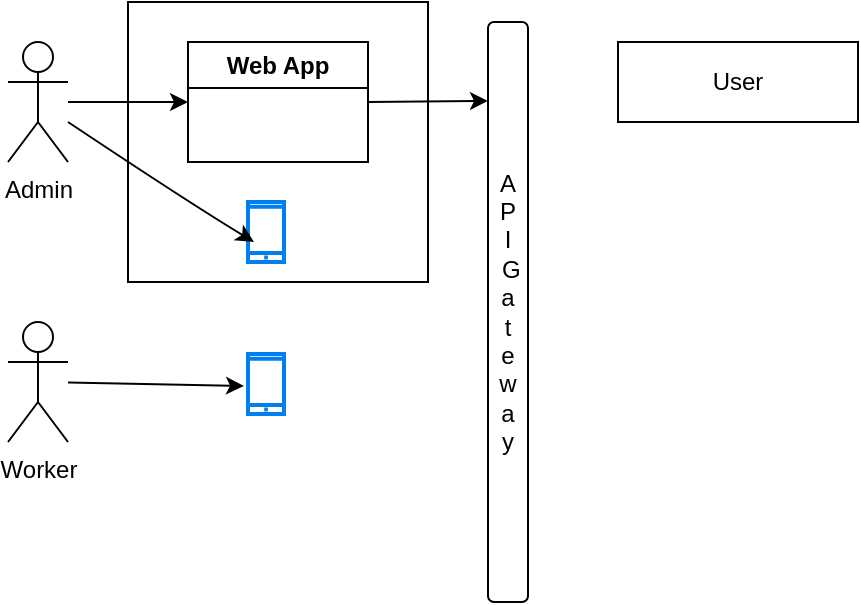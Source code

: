 <mxfile version="25.0.3">
  <diagram name="Page-1" id="EjsbMdNxCGZ8m0mxx56r">
    <mxGraphModel dx="1386" dy="755" grid="1" gridSize="10" guides="1" tooltips="1" connect="1" arrows="1" fold="1" page="1" pageScale="1" pageWidth="850" pageHeight="1100" math="0" shadow="0">
      <root>
        <mxCell id="0" />
        <mxCell id="1" parent="0" />
        <mxCell id="vr0eiFD3yKQDkcYfbocp-15" value="" style="rounded=0;whiteSpace=wrap;html=1;" vertex="1" parent="1">
          <mxGeometry x="120" y="230" width="150" height="140" as="geometry" />
        </mxCell>
        <mxCell id="vr0eiFD3yKQDkcYfbocp-1" value="User" style="rounded=0;whiteSpace=wrap;html=1;" vertex="1" parent="1">
          <mxGeometry x="365" y="250" width="120" height="40" as="geometry" />
        </mxCell>
        <mxCell id="vr0eiFD3yKQDkcYfbocp-2" value="Admin" style="shape=umlActor;verticalLabelPosition=bottom;verticalAlign=top;html=1;outlineConnect=0;" vertex="1" parent="1">
          <mxGeometry x="60" y="250" width="30" height="60" as="geometry" />
        </mxCell>
        <mxCell id="vr0eiFD3yKQDkcYfbocp-5" value="Worker" style="shape=umlActor;verticalLabelPosition=bottom;verticalAlign=top;html=1;outlineConnect=0;" vertex="1" parent="1">
          <mxGeometry x="60" y="390" width="30" height="60" as="geometry" />
        </mxCell>
        <mxCell id="vr0eiFD3yKQDkcYfbocp-9" value="A&lt;div&gt;P&lt;/div&gt;&lt;div&gt;I&lt;/div&gt;&lt;div&gt;&amp;nbsp;G&lt;div&gt;a&lt;/div&gt;&lt;div&gt;t&lt;/div&gt;&lt;div&gt;e&lt;/div&gt;&lt;div&gt;w&lt;/div&gt;&lt;div&gt;a&lt;/div&gt;&lt;div&gt;y&lt;/div&gt;&lt;/div&gt;" style="rounded=1;whiteSpace=wrap;html=1;" vertex="1" parent="1">
          <mxGeometry x="300" y="240" width="20" height="290" as="geometry" />
        </mxCell>
        <mxCell id="vr0eiFD3yKQDkcYfbocp-10" value="" style="endArrow=classic;html=1;rounded=0;" edge="1" parent="1" source="vr0eiFD3yKQDkcYfbocp-2">
          <mxGeometry width="50" height="50" relative="1" as="geometry">
            <mxPoint x="400" y="510" as="sourcePoint" />
            <mxPoint x="150" y="280" as="targetPoint" />
          </mxGeometry>
        </mxCell>
        <mxCell id="vr0eiFD3yKQDkcYfbocp-12" value="" style="endArrow=classic;html=1;rounded=0;exitX=1;exitY=0.5;exitDx=0;exitDy=0;entryX=0;entryY=0.136;entryDx=0;entryDy=0;entryPerimeter=0;" edge="1" parent="1" source="vr0eiFD3yKQDkcYfbocp-11" target="vr0eiFD3yKQDkcYfbocp-9">
          <mxGeometry width="50" height="50" relative="1" as="geometry">
            <mxPoint x="400" y="510" as="sourcePoint" />
            <mxPoint x="450" y="460" as="targetPoint" />
          </mxGeometry>
        </mxCell>
        <mxCell id="vr0eiFD3yKQDkcYfbocp-13" value="" style="html=1;verticalLabelPosition=bottom;align=center;labelBackgroundColor=#ffffff;verticalAlign=top;strokeWidth=2;strokeColor=#0080F0;shadow=0;dashed=0;shape=mxgraph.ios7.icons.smartphone;" vertex="1" parent="1">
          <mxGeometry x="180" y="330" width="18" height="30" as="geometry" />
        </mxCell>
        <mxCell id="vr0eiFD3yKQDkcYfbocp-11" value="Web App" style="swimlane;whiteSpace=wrap;html=1;" vertex="1" parent="1">
          <mxGeometry x="150" y="250" width="90" height="60" as="geometry" />
        </mxCell>
        <mxCell id="vr0eiFD3yKQDkcYfbocp-14" value="" style="html=1;verticalLabelPosition=bottom;align=center;labelBackgroundColor=#ffffff;verticalAlign=top;strokeWidth=2;strokeColor=#0080F0;shadow=0;dashed=0;shape=mxgraph.ios7.icons.smartphone;" vertex="1" parent="1">
          <mxGeometry x="180" y="406" width="18" height="30" as="geometry" />
        </mxCell>
        <mxCell id="vr0eiFD3yKQDkcYfbocp-16" value="" style="curved=1;endArrow=classic;html=1;rounded=0;entryX=0.167;entryY=0.667;entryDx=0;entryDy=0;entryPerimeter=0;" edge="1" parent="1" source="vr0eiFD3yKQDkcYfbocp-2" target="vr0eiFD3yKQDkcYfbocp-13">
          <mxGeometry width="50" height="50" relative="1" as="geometry">
            <mxPoint x="400" y="510" as="sourcePoint" />
            <mxPoint x="450" y="460" as="targetPoint" />
            <Array as="points">
              <mxPoint x="150" y="330" />
            </Array>
          </mxGeometry>
        </mxCell>
        <mxCell id="vr0eiFD3yKQDkcYfbocp-17" value="" style="endArrow=classic;html=1;rounded=0;entryX=-0.111;entryY=0.533;entryDx=0;entryDy=0;entryPerimeter=0;" edge="1" parent="1" source="vr0eiFD3yKQDkcYfbocp-5" target="vr0eiFD3yKQDkcYfbocp-14">
          <mxGeometry width="50" height="50" relative="1" as="geometry">
            <mxPoint x="400" y="510" as="sourcePoint" />
            <mxPoint x="450" y="460" as="targetPoint" />
          </mxGeometry>
        </mxCell>
      </root>
    </mxGraphModel>
  </diagram>
</mxfile>
